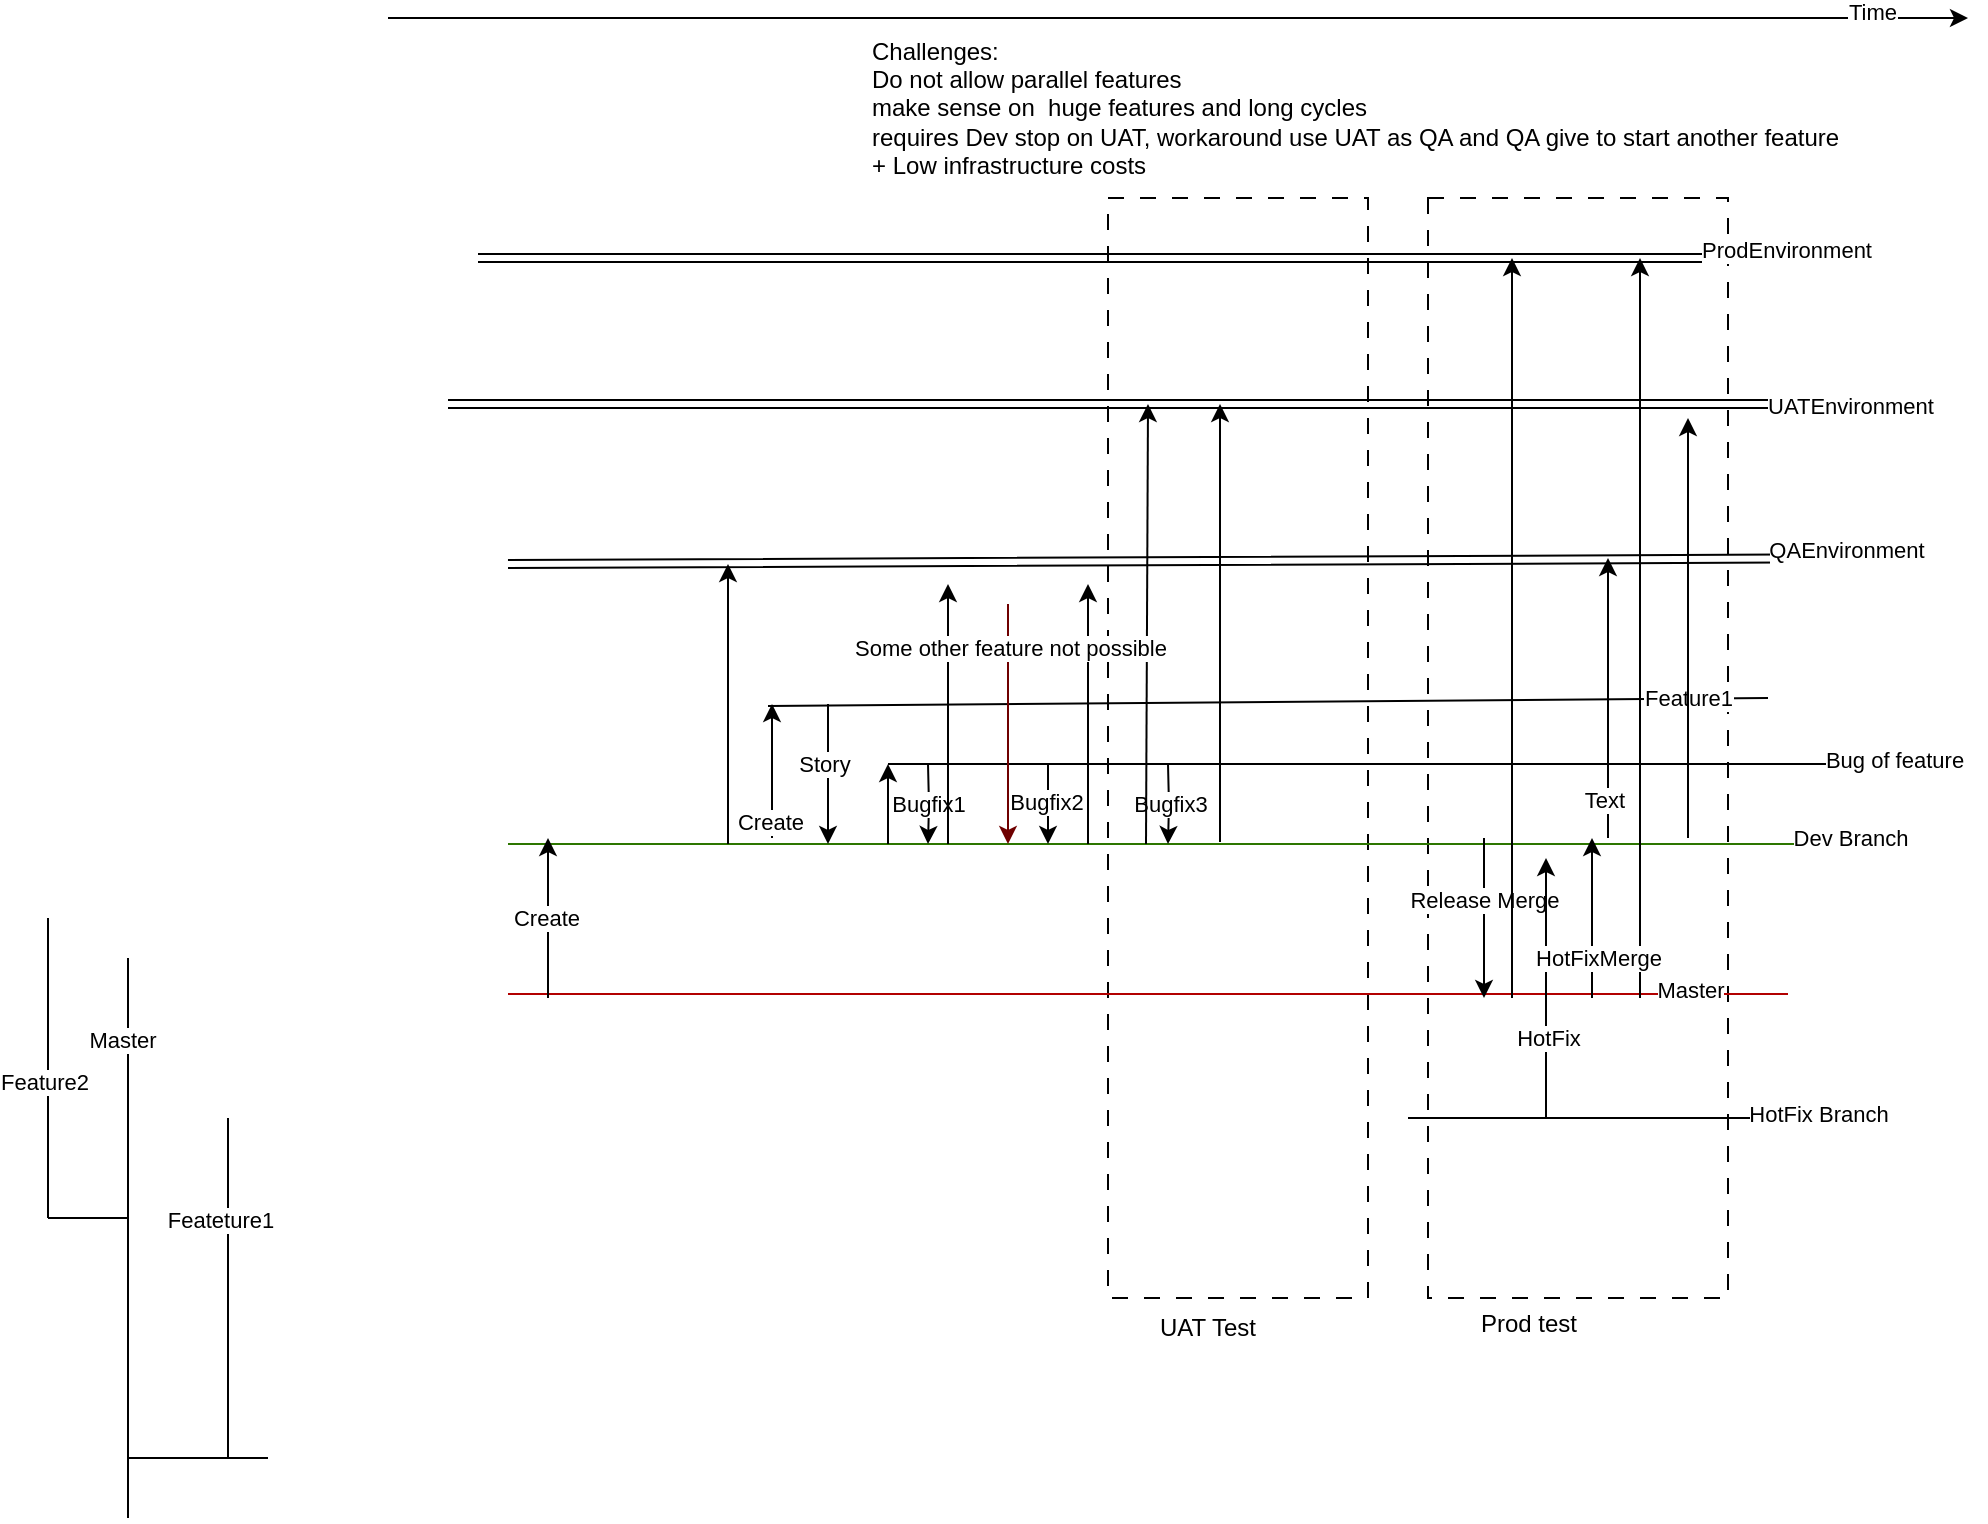 <mxfile version="28.0.7">
  <diagram name="Page-1" id="p-CExVX0zElQnxvjDnN5">
    <mxGraphModel dx="1088" dy="651" grid="1" gridSize="10" guides="1" tooltips="1" connect="1" arrows="1" fold="1" page="1" pageScale="1" pageWidth="1100" pageHeight="850" math="0" shadow="0">
      <root>
        <mxCell id="0" />
        <mxCell id="1" parent="0" />
        <mxCell id="Gokz3ohhyjsnIPikW5Ka-50" value="" style="rounded=0;whiteSpace=wrap;html=1;dashed=1;dashPattern=8 8;strokeColor=light-dark(#000000,#3765CA);" vertex="1" parent="1">
          <mxGeometry x="720" y="100" width="150" height="550" as="geometry" />
        </mxCell>
        <mxCell id="Gokz3ohhyjsnIPikW5Ka-43" value="" style="whiteSpace=wrap;html=1;fillStyle=auto;dashed=1;dashPattern=8 8;strokeColor=light-dark(#000000,#3765CA);" vertex="1" parent="1">
          <mxGeometry x="560" y="100" width="130" height="550" as="geometry" />
        </mxCell>
        <mxCell id="Gokz3ohhyjsnIPikW5Ka-1" value="" style="endArrow=none;html=1;rounded=0;fillColor=#60a917;strokeColor=#2D7600;" edge="1" parent="1">
          <mxGeometry width="50" height="50" relative="1" as="geometry">
            <mxPoint x="260" y="423" as="sourcePoint" />
            <mxPoint x="940" y="423" as="targetPoint" />
          </mxGeometry>
        </mxCell>
        <mxCell id="Gokz3ohhyjsnIPikW5Ka-2" value="Dev Branch" style="edgeLabel;html=1;align=center;verticalAlign=middle;resizable=0;points=[];" vertex="1" connectable="0" parent="Gokz3ohhyjsnIPikW5Ka-1">
          <mxGeometry x="0.949" y="3" relative="1" as="geometry">
            <mxPoint x="8" as="offset" />
          </mxGeometry>
        </mxCell>
        <mxCell id="Gokz3ohhyjsnIPikW5Ka-3" value="" style="endArrow=none;html=1;rounded=0;fillColor=#e51400;strokeColor=#B20000;" edge="1" parent="1">
          <mxGeometry width="50" height="50" relative="1" as="geometry">
            <mxPoint x="260" y="498" as="sourcePoint" />
            <mxPoint x="900" y="498" as="targetPoint" />
          </mxGeometry>
        </mxCell>
        <mxCell id="Gokz3ohhyjsnIPikW5Ka-4" value="Master" style="edgeLabel;html=1;align=center;verticalAlign=middle;resizable=0;points=[];" vertex="1" connectable="0" parent="Gokz3ohhyjsnIPikW5Ka-3">
          <mxGeometry x="0.847" y="2" relative="1" as="geometry">
            <mxPoint as="offset" />
          </mxGeometry>
        </mxCell>
        <mxCell id="Gokz3ohhyjsnIPikW5Ka-5" style="edgeStyle=orthogonalEdgeStyle;rounded=0;orthogonalLoop=1;jettySize=auto;html=1;" edge="1" parent="1">
          <mxGeometry relative="1" as="geometry">
            <mxPoint x="420" y="423" as="targetPoint" />
            <mxPoint x="420" y="353" as="sourcePoint" />
          </mxGeometry>
        </mxCell>
        <mxCell id="Gokz3ohhyjsnIPikW5Ka-6" value="Story" style="edgeLabel;html=1;align=center;verticalAlign=middle;resizable=0;points=[];" vertex="1" connectable="0" parent="Gokz3ohhyjsnIPikW5Ka-5">
          <mxGeometry x="0.833" y="-2" relative="1" as="geometry">
            <mxPoint y="-34" as="offset" />
          </mxGeometry>
        </mxCell>
        <mxCell id="Gokz3ohhyjsnIPikW5Ka-7" style="edgeStyle=orthogonalEdgeStyle;rounded=0;orthogonalLoop=1;jettySize=auto;html=1;" edge="1" parent="1">
          <mxGeometry relative="1" as="geometry">
            <mxPoint x="470" y="423" as="targetPoint" />
            <mxPoint x="470" y="383" as="sourcePoint" />
          </mxGeometry>
        </mxCell>
        <mxCell id="Gokz3ohhyjsnIPikW5Ka-8" value="Bugfix1" style="edgeLabel;html=1;align=center;verticalAlign=middle;resizable=0;points=[];" vertex="1" connectable="0" parent="Gokz3ohhyjsnIPikW5Ka-7">
          <mxGeometry x="0.707" relative="1" as="geometry">
            <mxPoint y="-14" as="offset" />
          </mxGeometry>
        </mxCell>
        <mxCell id="Gokz3ohhyjsnIPikW5Ka-9" style="edgeStyle=orthogonalEdgeStyle;rounded=0;orthogonalLoop=1;jettySize=auto;html=1;" edge="1" parent="1">
          <mxGeometry relative="1" as="geometry">
            <mxPoint x="590" y="423" as="targetPoint" />
            <mxPoint x="590" y="383" as="sourcePoint" />
          </mxGeometry>
        </mxCell>
        <mxCell id="Gokz3ohhyjsnIPikW5Ka-10" value="Bugfix3" style="edgeLabel;html=1;align=center;verticalAlign=middle;resizable=0;points=[];" vertex="1" connectable="0" parent="Gokz3ohhyjsnIPikW5Ka-9">
          <mxGeometry x="0.501" y="-2" relative="1" as="geometry">
            <mxPoint x="2" y="-10" as="offset" />
          </mxGeometry>
        </mxCell>
        <mxCell id="Gokz3ohhyjsnIPikW5Ka-11" value="" style="endArrow=classic;html=1;rounded=0;" edge="1" parent="1">
          <mxGeometry width="50" height="50" relative="1" as="geometry">
            <mxPoint x="200" y="10" as="sourcePoint" />
            <mxPoint x="990" y="10" as="targetPoint" />
          </mxGeometry>
        </mxCell>
        <mxCell id="Gokz3ohhyjsnIPikW5Ka-12" value="Time" style="edgeLabel;html=1;align=center;verticalAlign=middle;resizable=0;points=[];" vertex="1" connectable="0" parent="Gokz3ohhyjsnIPikW5Ka-11">
          <mxGeometry x="0.877" y="3" relative="1" as="geometry">
            <mxPoint as="offset" />
          </mxGeometry>
        </mxCell>
        <mxCell id="Gokz3ohhyjsnIPikW5Ka-13" value="" style="endArrow=none;html=1;rounded=0;" edge="1" parent="1">
          <mxGeometry width="50" height="50" relative="1" as="geometry">
            <mxPoint x="390" y="354" as="sourcePoint" />
            <mxPoint x="890" y="350" as="targetPoint" />
          </mxGeometry>
        </mxCell>
        <mxCell id="Gokz3ohhyjsnIPikW5Ka-14" value="Feature1" style="edgeLabel;html=1;align=center;verticalAlign=middle;resizable=0;points=[];" vertex="1" connectable="0" parent="Gokz3ohhyjsnIPikW5Ka-13">
          <mxGeometry x="0.656" y="1" relative="1" as="geometry">
            <mxPoint x="46" as="offset" />
          </mxGeometry>
        </mxCell>
        <mxCell id="Gokz3ohhyjsnIPikW5Ka-15" value="" style="endArrow=classic;html=1;rounded=0;" edge="1" parent="1">
          <mxGeometry width="50" height="50" relative="1" as="geometry">
            <mxPoint x="392" y="420" as="sourcePoint" />
            <mxPoint x="392" y="353" as="targetPoint" />
          </mxGeometry>
        </mxCell>
        <mxCell id="Gokz3ohhyjsnIPikW5Ka-16" value="Create" style="edgeLabel;html=1;align=center;verticalAlign=middle;resizable=0;points=[];" vertex="1" connectable="0" parent="Gokz3ohhyjsnIPikW5Ka-15">
          <mxGeometry x="-0.743" y="1" relative="1" as="geometry">
            <mxPoint as="offset" />
          </mxGeometry>
        </mxCell>
        <mxCell id="Gokz3ohhyjsnIPikW5Ka-17" value="" style="endArrow=classic;html=1;rounded=0;" edge="1" parent="1">
          <mxGeometry width="50" height="50" relative="1" as="geometry">
            <mxPoint x="530" y="383" as="sourcePoint" />
            <mxPoint x="530" y="423" as="targetPoint" />
          </mxGeometry>
        </mxCell>
        <mxCell id="Gokz3ohhyjsnIPikW5Ka-18" value="Bugfix2" style="edgeLabel;html=1;align=center;verticalAlign=middle;resizable=0;points=[];" vertex="1" connectable="0" parent="Gokz3ohhyjsnIPikW5Ka-17">
          <mxGeometry x="-0.048" y="-1" relative="1" as="geometry">
            <mxPoint as="offset" />
          </mxGeometry>
        </mxCell>
        <mxCell id="Gokz3ohhyjsnIPikW5Ka-19" value="" style="shape=link;html=1;rounded=0;" edge="1" parent="1">
          <mxGeometry width="100" relative="1" as="geometry">
            <mxPoint x="260" y="283" as="sourcePoint" />
            <mxPoint x="960" y="280" as="targetPoint" />
          </mxGeometry>
        </mxCell>
        <mxCell id="Gokz3ohhyjsnIPikW5Ka-20" value="QAEnvironment" style="edgeLabel;html=1;align=center;verticalAlign=middle;resizable=0;points=[];" vertex="1" connectable="0" parent="Gokz3ohhyjsnIPikW5Ka-19">
          <mxGeometry x="0.907" y="4" relative="1" as="geometry">
            <mxPoint x="1" as="offset" />
          </mxGeometry>
        </mxCell>
        <mxCell id="Gokz3ohhyjsnIPikW5Ka-21" value="" style="endArrow=classic;html=1;rounded=0;" edge="1" parent="1">
          <mxGeometry width="50" height="50" relative="1" as="geometry">
            <mxPoint x="370" y="423" as="sourcePoint" />
            <mxPoint x="370" y="283" as="targetPoint" />
          </mxGeometry>
        </mxCell>
        <mxCell id="Gokz3ohhyjsnIPikW5Ka-22" value="" style="endArrow=classic;html=1;rounded=0;" edge="1" parent="1">
          <mxGeometry width="50" height="50" relative="1" as="geometry">
            <mxPoint x="480" y="423" as="sourcePoint" />
            <mxPoint x="480" y="293" as="targetPoint" />
          </mxGeometry>
        </mxCell>
        <mxCell id="Gokz3ohhyjsnIPikW5Ka-23" value="" style="shape=link;html=1;rounded=0;" edge="1" parent="1">
          <mxGeometry width="100" relative="1" as="geometry">
            <mxPoint x="230" y="203" as="sourcePoint" />
            <mxPoint x="900" y="203" as="targetPoint" />
          </mxGeometry>
        </mxCell>
        <mxCell id="Gokz3ohhyjsnIPikW5Ka-24" value="UATEnvironment" style="edgeLabel;html=1;align=center;verticalAlign=middle;resizable=0;points=[];" vertex="1" connectable="0" parent="Gokz3ohhyjsnIPikW5Ka-23">
          <mxGeometry x="0.909" y="-1" relative="1" as="geometry">
            <mxPoint x="61" as="offset" />
          </mxGeometry>
        </mxCell>
        <mxCell id="Gokz3ohhyjsnIPikW5Ka-25" value="" style="endArrow=classic;html=1;rounded=0;" edge="1" parent="1">
          <mxGeometry width="50" height="50" relative="1" as="geometry">
            <mxPoint x="550" y="423" as="sourcePoint" />
            <mxPoint x="550" y="293" as="targetPoint" />
          </mxGeometry>
        </mxCell>
        <mxCell id="Gokz3ohhyjsnIPikW5Ka-26" value="" style="endArrow=classic;html=1;rounded=0;" edge="1" parent="1">
          <mxGeometry width="50" height="50" relative="1" as="geometry">
            <mxPoint x="748" y="420" as="sourcePoint" />
            <mxPoint x="748" y="500" as="targetPoint" />
          </mxGeometry>
        </mxCell>
        <mxCell id="Gokz3ohhyjsnIPikW5Ka-27" value="Release Merge" style="edgeLabel;html=1;align=center;verticalAlign=middle;resizable=0;points=[];" vertex="1" connectable="0" parent="Gokz3ohhyjsnIPikW5Ka-26">
          <mxGeometry x="-0.227" relative="1" as="geometry">
            <mxPoint as="offset" />
          </mxGeometry>
        </mxCell>
        <mxCell id="Gokz3ohhyjsnIPikW5Ka-28" value="" style="endArrow=classic;html=1;rounded=0;" edge="1" parent="1">
          <mxGeometry width="50" height="50" relative="1" as="geometry">
            <mxPoint x="579" y="423" as="sourcePoint" />
            <mxPoint x="580" y="203" as="targetPoint" />
          </mxGeometry>
        </mxCell>
        <mxCell id="Gokz3ohhyjsnIPikW5Ka-29" value="" style="shape=link;html=1;rounded=0;" edge="1" parent="1">
          <mxGeometry width="100" relative="1" as="geometry">
            <mxPoint x="245" y="130" as="sourcePoint" />
            <mxPoint x="930" y="130" as="targetPoint" />
          </mxGeometry>
        </mxCell>
        <mxCell id="Gokz3ohhyjsnIPikW5Ka-30" value="ProdEnvironment" style="edgeLabel;html=1;align=center;verticalAlign=middle;resizable=0;points=[];" vertex="1" connectable="0" parent="Gokz3ohhyjsnIPikW5Ka-29">
          <mxGeometry x="0.907" y="4" relative="1" as="geometry">
            <mxPoint x="1" as="offset" />
          </mxGeometry>
        </mxCell>
        <mxCell id="Gokz3ohhyjsnIPikW5Ka-31" value="" style="endArrow=classic;html=1;rounded=0;" edge="1" parent="1">
          <mxGeometry width="50" height="50" relative="1" as="geometry">
            <mxPoint x="762" y="500" as="sourcePoint" />
            <mxPoint x="762" y="130" as="targetPoint" />
          </mxGeometry>
        </mxCell>
        <mxCell id="Gokz3ohhyjsnIPikW5Ka-32" value="" style="endArrow=none;html=1;rounded=0;" edge="1" parent="1">
          <mxGeometry width="50" height="50" relative="1" as="geometry">
            <mxPoint x="450" y="383" as="sourcePoint" />
            <mxPoint x="950" y="383" as="targetPoint" />
          </mxGeometry>
        </mxCell>
        <mxCell id="Gokz3ohhyjsnIPikW5Ka-33" value="Bug of feature" style="edgeLabel;html=1;align=center;verticalAlign=middle;resizable=0;points=[];" vertex="1" connectable="0" parent="Gokz3ohhyjsnIPikW5Ka-32">
          <mxGeometry x="0.248" y="2" relative="1" as="geometry">
            <mxPoint x="191" as="offset" />
          </mxGeometry>
        </mxCell>
        <mxCell id="Gokz3ohhyjsnIPikW5Ka-34" value="" style="endArrow=classic;html=1;rounded=0;" edge="1" parent="1">
          <mxGeometry width="50" height="50" relative="1" as="geometry">
            <mxPoint x="450" y="423" as="sourcePoint" />
            <mxPoint x="450" y="383" as="targetPoint" />
          </mxGeometry>
        </mxCell>
        <mxCell id="Gokz3ohhyjsnIPikW5Ka-35" value="" style="endArrow=classic;html=1;rounded=0;fillColor=#a20025;strokeColor=#6F0000;" edge="1" parent="1">
          <mxGeometry width="50" height="50" relative="1" as="geometry">
            <mxPoint x="510" y="303" as="sourcePoint" />
            <mxPoint x="510" y="423" as="targetPoint" />
          </mxGeometry>
        </mxCell>
        <mxCell id="Gokz3ohhyjsnIPikW5Ka-36" value="Some other feature not possible" style="edgeLabel;html=1;align=center;verticalAlign=middle;resizable=0;points=[];" vertex="1" connectable="0" parent="Gokz3ohhyjsnIPikW5Ka-35">
          <mxGeometry x="-0.643" y="1" relative="1" as="geometry">
            <mxPoint as="offset" />
          </mxGeometry>
        </mxCell>
        <mxCell id="Gokz3ohhyjsnIPikW5Ka-37" value="" style="endArrow=classic;html=1;rounded=0;" edge="1" parent="1">
          <mxGeometry width="50" height="50" relative="1" as="geometry">
            <mxPoint x="616" y="422" as="sourcePoint" />
            <mxPoint x="616" y="203" as="targetPoint" />
          </mxGeometry>
        </mxCell>
        <mxCell id="Gokz3ohhyjsnIPikW5Ka-38" value="&lt;div&gt;Challenges:&lt;/div&gt;&lt;div&gt;Do not allow parallel features&lt;/div&gt;&lt;div&gt;&lt;span style=&quot;background-color: transparent; color: light-dark(rgb(0, 0, 0), rgb(255, 255, 255));&quot;&gt;make sense on&amp;nbsp; huge features and long cycles&lt;/span&gt;&lt;/div&gt;&lt;div&gt;requires Dev stop on UAT, workaround use UAT as QA and QA give to start another feature&lt;/div&gt;&lt;div&gt;&lt;span style=&quot;background-color: transparent; color: light-dark(rgb(0, 0, 0), rgb(255, 255, 255));&quot;&gt;+ Low infrastructure costs&lt;/span&gt;&lt;/div&gt;" style="text;html=1;align=left;verticalAlign=middle;resizable=0;points=[];autosize=1;strokeColor=none;fillColor=none;" vertex="1" parent="1">
          <mxGeometry x="440" y="10" width="510" height="90" as="geometry" />
        </mxCell>
        <mxCell id="Gokz3ohhyjsnIPikW5Ka-40" value="" style="endArrow=classic;html=1;rounded=0;" edge="1" parent="1">
          <mxGeometry width="50" height="50" relative="1" as="geometry">
            <mxPoint x="280" y="500" as="sourcePoint" />
            <mxPoint x="280" y="420" as="targetPoint" />
          </mxGeometry>
        </mxCell>
        <mxCell id="Gokz3ohhyjsnIPikW5Ka-41" value="Create" style="edgeLabel;html=1;align=center;verticalAlign=middle;resizable=0;points=[];" vertex="1" connectable="0" parent="Gokz3ohhyjsnIPikW5Ka-40">
          <mxGeometry x="0.004" y="1" relative="1" as="geometry">
            <mxPoint as="offset" />
          </mxGeometry>
        </mxCell>
        <mxCell id="Gokz3ohhyjsnIPikW5Ka-46" value="UAT Test" style="text;html=1;align=center;verticalAlign=middle;whiteSpace=wrap;rounded=0;" vertex="1" parent="1">
          <mxGeometry x="580" y="650" width="60" height="30" as="geometry" />
        </mxCell>
        <mxCell id="Gokz3ohhyjsnIPikW5Ka-52" value="Prod test" style="text;html=1;align=center;verticalAlign=middle;resizable=0;points=[];autosize=1;strokeColor=none;fillColor=none;" vertex="1" parent="1">
          <mxGeometry x="735" y="648" width="70" height="30" as="geometry" />
        </mxCell>
        <mxCell id="Gokz3ohhyjsnIPikW5Ka-54" value="" style="endArrow=none;html=1;rounded=0;" edge="1" parent="1">
          <mxGeometry width="50" height="50" relative="1" as="geometry">
            <mxPoint x="950" y="560" as="sourcePoint" />
            <mxPoint x="710" y="560" as="targetPoint" />
          </mxGeometry>
        </mxCell>
        <mxCell id="Gokz3ohhyjsnIPikW5Ka-55" value="HotFix Branch" style="edgeLabel;html=1;align=center;verticalAlign=middle;resizable=0;points=[];" vertex="1" connectable="0" parent="Gokz3ohhyjsnIPikW5Ka-54">
          <mxGeometry x="-0.707" y="-2" relative="1" as="geometry">
            <mxPoint as="offset" />
          </mxGeometry>
        </mxCell>
        <mxCell id="Gokz3ohhyjsnIPikW5Ka-56" value="" style="endArrow=classic;html=1;rounded=0;" edge="1" parent="1">
          <mxGeometry width="50" height="50" relative="1" as="geometry">
            <mxPoint x="779" y="560" as="sourcePoint" />
            <mxPoint x="779" y="430" as="targetPoint" />
          </mxGeometry>
        </mxCell>
        <mxCell id="Gokz3ohhyjsnIPikW5Ka-57" value="HotFix" style="edgeLabel;html=1;align=center;verticalAlign=middle;resizable=0;points=[];" vertex="1" connectable="0" parent="Gokz3ohhyjsnIPikW5Ka-56">
          <mxGeometry x="0.005" y="1" relative="1" as="geometry">
            <mxPoint x="2" y="25" as="offset" />
          </mxGeometry>
        </mxCell>
        <mxCell id="Gokz3ohhyjsnIPikW5Ka-59" value="" style="endArrow=classic;html=1;rounded=0;" edge="1" parent="1">
          <mxGeometry width="50" height="50" relative="1" as="geometry">
            <mxPoint x="826" y="500" as="sourcePoint" />
            <mxPoint x="826" y="130" as="targetPoint" />
          </mxGeometry>
        </mxCell>
        <mxCell id="Gokz3ohhyjsnIPikW5Ka-60" value="" style="endArrow=classic;html=1;rounded=0;" edge="1" parent="1">
          <mxGeometry width="50" height="50" relative="1" as="geometry">
            <mxPoint x="802" y="500" as="sourcePoint" />
            <mxPoint x="802" y="420" as="targetPoint" />
          </mxGeometry>
        </mxCell>
        <mxCell id="Gokz3ohhyjsnIPikW5Ka-61" value="HotFixMerge" style="edgeLabel;html=1;align=center;verticalAlign=middle;resizable=0;points=[];" vertex="1" connectable="0" parent="Gokz3ohhyjsnIPikW5Ka-60">
          <mxGeometry x="0.005" y="1" relative="1" as="geometry">
            <mxPoint x="4" y="20" as="offset" />
          </mxGeometry>
        </mxCell>
        <mxCell id="Gokz3ohhyjsnIPikW5Ka-64" value="" style="endArrow=none;html=1;rounded=0;" edge="1" parent="1">
          <mxGeometry width="50" height="50" relative="1" as="geometry">
            <mxPoint x="70" y="760" as="sourcePoint" />
            <mxPoint x="70" y="480" as="targetPoint" />
          </mxGeometry>
        </mxCell>
        <mxCell id="Gokz3ohhyjsnIPikW5Ka-69" value="Master" style="edgeLabel;html=1;align=center;verticalAlign=middle;resizable=0;points=[];" vertex="1" connectable="0" parent="Gokz3ohhyjsnIPikW5Ka-64">
          <mxGeometry x="0.7" y="3" relative="1" as="geometry">
            <mxPoint y="-1" as="offset" />
          </mxGeometry>
        </mxCell>
        <mxCell id="Gokz3ohhyjsnIPikW5Ka-65" value="" style="endArrow=none;html=1;rounded=0;" edge="1" parent="1">
          <mxGeometry width="50" height="50" relative="1" as="geometry">
            <mxPoint x="70" y="730" as="sourcePoint" />
            <mxPoint x="140" y="730" as="targetPoint" />
          </mxGeometry>
        </mxCell>
        <mxCell id="Gokz3ohhyjsnIPikW5Ka-66" value="" style="endArrow=none;html=1;rounded=0;" edge="1" parent="1">
          <mxGeometry width="50" height="50" relative="1" as="geometry">
            <mxPoint x="120" y="730" as="sourcePoint" />
            <mxPoint x="120" y="560" as="targetPoint" />
          </mxGeometry>
        </mxCell>
        <mxCell id="Gokz3ohhyjsnIPikW5Ka-70" value="Feateture1" style="edgeLabel;html=1;align=center;verticalAlign=middle;resizable=0;points=[];" vertex="1" connectable="0" parent="Gokz3ohhyjsnIPikW5Ka-66">
          <mxGeometry x="0.388" y="4" relative="1" as="geometry">
            <mxPoint y="-1" as="offset" />
          </mxGeometry>
        </mxCell>
        <mxCell id="Gokz3ohhyjsnIPikW5Ka-67" value="" style="endArrow=none;html=1;rounded=0;" edge="1" parent="1">
          <mxGeometry width="50" height="50" relative="1" as="geometry">
            <mxPoint x="30" y="610" as="sourcePoint" />
            <mxPoint x="30" y="460" as="targetPoint" />
          </mxGeometry>
        </mxCell>
        <mxCell id="Gokz3ohhyjsnIPikW5Ka-71" value="Feature2" style="edgeLabel;html=1;align=center;verticalAlign=middle;resizable=0;points=[];" vertex="1" connectable="0" parent="Gokz3ohhyjsnIPikW5Ka-67">
          <mxGeometry x="-0.096" y="2" relative="1" as="geometry">
            <mxPoint as="offset" />
          </mxGeometry>
        </mxCell>
        <mxCell id="Gokz3ohhyjsnIPikW5Ka-68" value="" style="endArrow=none;html=1;rounded=0;" edge="1" parent="1">
          <mxGeometry width="50" height="50" relative="1" as="geometry">
            <mxPoint x="30" y="610" as="sourcePoint" />
            <mxPoint x="70" y="610" as="targetPoint" />
          </mxGeometry>
        </mxCell>
        <mxCell id="Gokz3ohhyjsnIPikW5Ka-76" value="" style="endArrow=classic;html=1;rounded=0;" edge="1" parent="1">
          <mxGeometry width="50" height="50" relative="1" as="geometry">
            <mxPoint x="810" y="420" as="sourcePoint" />
            <mxPoint x="810" y="280" as="targetPoint" />
          </mxGeometry>
        </mxCell>
        <mxCell id="Gokz3ohhyjsnIPikW5Ka-78" value="Text" style="edgeLabel;html=1;align=center;verticalAlign=middle;resizable=0;points=[];" vertex="1" connectable="0" parent="Gokz3ohhyjsnIPikW5Ka-76">
          <mxGeometry x="-0.72" y="2" relative="1" as="geometry">
            <mxPoint as="offset" />
          </mxGeometry>
        </mxCell>
        <mxCell id="Gokz3ohhyjsnIPikW5Ka-80" value="" style="endArrow=classic;html=1;rounded=0;" edge="1" parent="1">
          <mxGeometry width="50" height="50" relative="1" as="geometry">
            <mxPoint x="850" y="420" as="sourcePoint" />
            <mxPoint x="850" y="210" as="targetPoint" />
          </mxGeometry>
        </mxCell>
      </root>
    </mxGraphModel>
  </diagram>
</mxfile>
